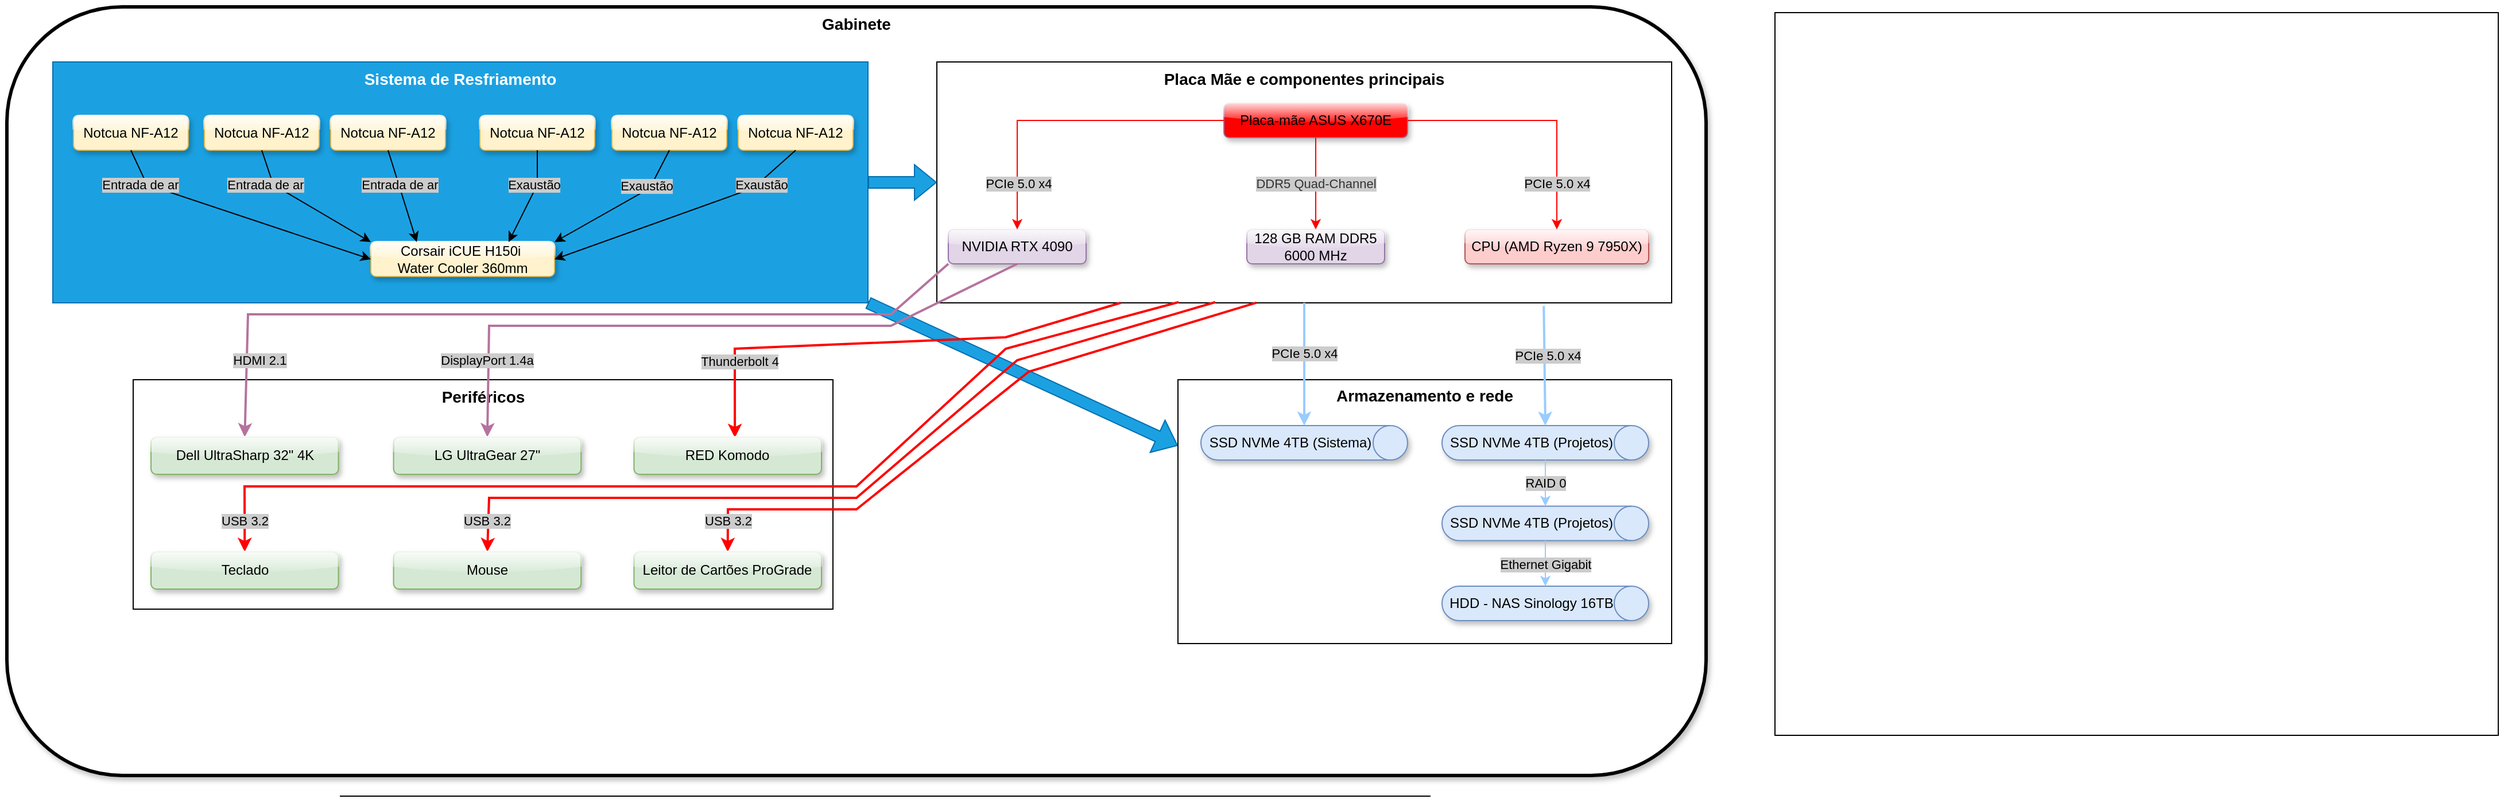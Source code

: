 <mxfile version="26.1.0">
  <diagram name="Página-1" id="w-pWxgsOLJgiRa241B7u">
    <mxGraphModel dx="2140" dy="653" grid="1" gridSize="10" guides="1" tooltips="1" connect="1" arrows="1" fold="1" page="1" pageScale="1" pageWidth="827" pageHeight="1169" math="0" shadow="0">
      <root>
        <mxCell id="0" />
        <mxCell id="1" parent="0" />
        <mxCell id="-jeQGTVYPXbO6OJHoNEM-46" value="Gabinete" style="rounded=1;whiteSpace=wrap;html=1;fontSize=14;fontStyle=1;verticalAlign=top;labelBackgroundColor=default;glass=0;shadow=1;strokeWidth=3;" vertex="1" parent="1">
          <mxGeometry x="-200" y="32" width="1480" height="670" as="geometry" />
        </mxCell>
        <mxCell id="-jeQGTVYPXbO6OJHoNEM-153" value="" style="shape=flexArrow;endArrow=classic;html=1;rounded=0;exitX=1;exitY=1;exitDx=0;exitDy=0;entryX=0;entryY=0.25;entryDx=0;entryDy=0;fillColor=#1ba1e2;strokeColor=#006EAF;" edge="1" parent="1" source="-jeQGTVYPXbO6OJHoNEM-1" target="-jeQGTVYPXbO6OJHoNEM-4">
          <mxGeometry width="50" height="50" relative="1" as="geometry">
            <mxPoint x="650" y="426.67" as="sourcePoint" />
            <mxPoint x="710" y="426.67" as="targetPoint" />
          </mxGeometry>
        </mxCell>
        <mxCell id="-jeQGTVYPXbO6OJHoNEM-2" value="Placa Mãe e componentes principais" style="rounded=0;whiteSpace=wrap;html=1;verticalAlign=top;fontSize=14;fontStyle=1" vertex="1" parent="1">
          <mxGeometry x="610" y="80" width="640" height="210" as="geometry" />
        </mxCell>
        <mxCell id="-jeQGTVYPXbO6OJHoNEM-4" value="&lt;div&gt;&lt;br&gt;&lt;/div&gt;&lt;div&gt;&lt;br&gt;&lt;/div&gt;Armazenamento e rede" style="rounded=0;whiteSpace=wrap;html=1;glass=0;labelPosition=center;verticalLabelPosition=middle;align=center;verticalAlign=top;horizontal=1;spacingTop=-35;fontStyle=1;fontSize=14;" vertex="1" parent="1">
          <mxGeometry x="820" y="357" width="430" height="230" as="geometry" />
        </mxCell>
        <mxCell id="-jeQGTVYPXbO6OJHoNEM-1" value="Sistema de Resfriamento" style="rounded=0;whiteSpace=wrap;html=1;fontSize=14;fontStyle=1;verticalAlign=top;fillColor=#1ba1e2;fontColor=#ffffff;strokeColor=#006EAF;" vertex="1" parent="1">
          <mxGeometry x="-160" y="80" width="710" height="210" as="geometry" />
        </mxCell>
        <mxCell id="-jeQGTVYPXbO6OJHoNEM-3" value="Periféricos" style="rounded=0;whiteSpace=wrap;html=1;labelPosition=center;verticalLabelPosition=middle;align=center;verticalAlign=top;fontStyle=1;fontSize=14;" vertex="1" parent="1">
          <mxGeometry x="-90" y="357" width="609.5" height="200" as="geometry" />
        </mxCell>
        <mxCell id="-jeQGTVYPXbO6OJHoNEM-11" value="SSD NVMe 4TB (Sistema)" style="shape=cylinder3;whiteSpace=wrap;html=1;boundedLbl=1;backgroundOutline=1;size=15;direction=south;fillColor=#dae8fc;strokeColor=#6c8ebf;shadow=1;rounded=1;glass=1;align=center;verticalAlign=middle;fontFamily=Helvetica;fontSize=12;fontColor=default;gradientColor=none;" vertex="1" parent="1">
          <mxGeometry x="840" y="397" width="180" height="30" as="geometry" />
        </mxCell>
        <mxCell id="-jeQGTVYPXbO6OJHoNEM-12" value="HDD - NAS Sinology 16TB" style="shape=cylinder3;whiteSpace=wrap;html=1;boundedLbl=1;backgroundOutline=1;size=15;direction=south;fillColor=#dae8fc;strokeColor=#6c8ebf;shadow=1;rounded=1;glass=1;align=center;verticalAlign=middle;fontFamily=Helvetica;fontSize=12;fontColor=default;gradientColor=none;" vertex="1" parent="1">
          <mxGeometry x="1050" y="537" width="180" height="30" as="geometry" />
        </mxCell>
        <mxCell id="-jeQGTVYPXbO6OJHoNEM-14" value="Placa-mãe ASUS X670E" style="rounded=1;whiteSpace=wrap;html=1;fillColor=#FF0000;strokeColor=#9673a6;glass=1;shadow=1;" vertex="1" parent="1">
          <mxGeometry x="860" y="116" width="160" height="30" as="geometry" />
        </mxCell>
        <mxCell id="-jeQGTVYPXbO6OJHoNEM-15" value="NVIDIA RTX 4090" style="rounded=1;whiteSpace=wrap;html=1;fillColor=#e1d5e7;strokeColor=#9673a6;glass=1;shadow=1;" vertex="1" parent="1">
          <mxGeometry x="620" y="226" width="120" height="30" as="geometry" />
        </mxCell>
        <mxCell id="-jeQGTVYPXbO6OJHoNEM-16" value="128 GB RAM DDR5 6000 MHz" style="rounded=1;whiteSpace=wrap;html=1;fillColor=#e1d5e7;strokeColor=#9673a6;glass=1;shadow=1;" vertex="1" parent="1">
          <mxGeometry x="880" y="226" width="120" height="30" as="geometry" />
        </mxCell>
        <mxCell id="-jeQGTVYPXbO6OJHoNEM-18" value="CPU (AMD Ryzen 9 7950X)" style="rounded=1;whiteSpace=wrap;html=1;fillColor=#FFCCCC;strokeColor=#b85450;glass=1;shadow=1;" vertex="1" parent="1">
          <mxGeometry x="1070" y="226" width="160" height="30" as="geometry" />
        </mxCell>
        <mxCell id="-jeQGTVYPXbO6OJHoNEM-95" value="" style="group" vertex="1" connectable="0" parent="1">
          <mxGeometry x="-142" y="127" width="679" height="140" as="geometry" />
        </mxCell>
        <mxCell id="-jeQGTVYPXbO6OJHoNEM-44" value="Corsair iCUE H150i&amp;nbsp;&lt;div&gt;Water Cooler 360mm&lt;/div&gt;" style="rounded=1;whiteSpace=wrap;html=1;fillColor=#fff2cc;strokeColor=#d6b656;glass=1;shadow=1;" vertex="1" parent="-jeQGTVYPXbO6OJHoNEM-95">
          <mxGeometry x="259" y="110" width="160" height="30" as="geometry" />
        </mxCell>
        <mxCell id="-jeQGTVYPXbO6OJHoNEM-45" value="&lt;font&gt;Notcua NF-A12&lt;/font&gt;" style="rounded=1;whiteSpace=wrap;html=1;fillColor=#fff2cc;strokeColor=#d6b656;glass=1;shadow=1;" vertex="1" parent="-jeQGTVYPXbO6OJHoNEM-95">
          <mxGeometry width="100" height="30" as="geometry" />
        </mxCell>
        <mxCell id="-jeQGTVYPXbO6OJHoNEM-51" value="&lt;font&gt;Notcua NF-A12&lt;/font&gt;" style="rounded=1;whiteSpace=wrap;html=1;fillColor=#fff2cc;strokeColor=#d6b656;glass=1;shadow=1;" vertex="1" parent="-jeQGTVYPXbO6OJHoNEM-95">
          <mxGeometry x="114" width="100" height="30" as="geometry" />
        </mxCell>
        <mxCell id="-jeQGTVYPXbO6OJHoNEM-52" value="&lt;font&gt;Notcua NF-A12&lt;/font&gt;" style="rounded=1;whiteSpace=wrap;html=1;fillColor=#fff2cc;strokeColor=#d6b656;glass=1;shadow=1;" vertex="1" parent="-jeQGTVYPXbO6OJHoNEM-95">
          <mxGeometry x="224" width="100" height="30" as="geometry" />
        </mxCell>
        <mxCell id="-jeQGTVYPXbO6OJHoNEM-53" value="&lt;font&gt;Notcua NF-A12&lt;/font&gt;" style="rounded=1;whiteSpace=wrap;html=1;fillColor=#fff2cc;strokeColor=#d6b656;glass=1;shadow=1;" vertex="1" parent="-jeQGTVYPXbO6OJHoNEM-95">
          <mxGeometry x="354" width="100" height="30" as="geometry" />
        </mxCell>
        <mxCell id="-jeQGTVYPXbO6OJHoNEM-54" value="&lt;font&gt;Notcua NF-A12&lt;/font&gt;" style="rounded=1;whiteSpace=wrap;html=1;fillColor=#fff2cc;strokeColor=#d6b656;glass=1;shadow=1;" vertex="1" parent="-jeQGTVYPXbO6OJHoNEM-95">
          <mxGeometry x="469" width="100" height="30" as="geometry" />
        </mxCell>
        <mxCell id="-jeQGTVYPXbO6OJHoNEM-55" value="&lt;font&gt;Notcua NF-A12&lt;/font&gt;" style="rounded=1;whiteSpace=wrap;html=1;fillColor=#fff2cc;strokeColor=#d6b656;glass=1;shadow=1;" vertex="1" parent="-jeQGTVYPXbO6OJHoNEM-95">
          <mxGeometry x="579" width="100" height="30" as="geometry" />
        </mxCell>
        <mxCell id="-jeQGTVYPXbO6OJHoNEM-56" value="" style="endArrow=classic;html=1;rounded=0;exitX=0.5;exitY=1;exitDx=0;exitDy=0;entryX=0;entryY=0.5;entryDx=0;entryDy=0;spacingLeft=0;spacingTop=6;" edge="1" parent="-jeQGTVYPXbO6OJHoNEM-95" source="-jeQGTVYPXbO6OJHoNEM-45" target="-jeQGTVYPXbO6OJHoNEM-44">
          <mxGeometry relative="1" as="geometry">
            <mxPoint x="224" y="100" as="sourcePoint" />
            <mxPoint x="324" y="100" as="targetPoint" />
            <Array as="points">
              <mxPoint x="64" y="60" />
            </Array>
          </mxGeometry>
        </mxCell>
        <mxCell id="-jeQGTVYPXbO6OJHoNEM-57" value="Entrada de ar" style="edgeLabel;resizable=0;html=1;;align=center;verticalAlign=middle;labelBackgroundColor=#CCCCCC;" connectable="0" vertex="1" parent="-jeQGTVYPXbO6OJHoNEM-56">
          <mxGeometry relative="1" as="geometry">
            <mxPoint x="-88" y="-28" as="offset" />
          </mxGeometry>
        </mxCell>
        <mxCell id="-jeQGTVYPXbO6OJHoNEM-60" value="" style="endArrow=classic;html=1;rounded=0;exitX=0.5;exitY=1;exitDx=0;exitDy=0;entryX=0;entryY=0;entryDx=0;entryDy=0;spacingLeft=0;spacingTop=6;" edge="1" parent="-jeQGTVYPXbO6OJHoNEM-95" source="-jeQGTVYPXbO6OJHoNEM-51" target="-jeQGTVYPXbO6OJHoNEM-44">
          <mxGeometry relative="1" as="geometry">
            <mxPoint x="74" y="40" as="sourcePoint" />
            <mxPoint x="297" y="125" as="targetPoint" />
            <Array as="points">
              <mxPoint x="174" y="60" />
            </Array>
          </mxGeometry>
        </mxCell>
        <mxCell id="-jeQGTVYPXbO6OJHoNEM-61" value="Entrada de ar" style="edgeLabel;resizable=0;html=1;;align=center;verticalAlign=middle;labelBackgroundColor=#CCCCCC;" connectable="0" vertex="1" parent="-jeQGTVYPXbO6OJHoNEM-60">
          <mxGeometry relative="1" as="geometry">
            <mxPoint x="-36" y="-17" as="offset" />
          </mxGeometry>
        </mxCell>
        <mxCell id="-jeQGTVYPXbO6OJHoNEM-62" value="" style="endArrow=classic;html=1;rounded=0;exitX=0.5;exitY=1;exitDx=0;exitDy=0;entryX=0.25;entryY=0;entryDx=0;entryDy=0;spacingLeft=0;spacingTop=6;" edge="1" parent="-jeQGTVYPXbO6OJHoNEM-95" source="-jeQGTVYPXbO6OJHoNEM-52" target="-jeQGTVYPXbO6OJHoNEM-44">
          <mxGeometry relative="1" as="geometry">
            <mxPoint x="84" y="50" as="sourcePoint" />
            <mxPoint x="307" y="135" as="targetPoint" />
            <Array as="points" />
          </mxGeometry>
        </mxCell>
        <mxCell id="-jeQGTVYPXbO6OJHoNEM-63" value="Entrada de ar" style="edgeLabel;resizable=0;html=1;;align=center;verticalAlign=middle;labelBackgroundColor=#CCCCCC;" connectable="0" vertex="1" parent="-jeQGTVYPXbO6OJHoNEM-62">
          <mxGeometry relative="1" as="geometry">
            <mxPoint x="-3" y="-10" as="offset" />
          </mxGeometry>
        </mxCell>
        <mxCell id="-jeQGTVYPXbO6OJHoNEM-64" value="" style="endArrow=classic;html=1;rounded=0;exitX=0.5;exitY=1;exitDx=0;exitDy=0;entryX=1;entryY=0.5;entryDx=0;entryDy=0;spacingLeft=0;spacingTop=6;" edge="1" parent="-jeQGTVYPXbO6OJHoNEM-95" source="-jeQGTVYPXbO6OJHoNEM-55" target="-jeQGTVYPXbO6OJHoNEM-44">
          <mxGeometry relative="1" as="geometry">
            <mxPoint x="94" y="60" as="sourcePoint" />
            <mxPoint x="317" y="145" as="targetPoint" />
            <Array as="points">
              <mxPoint x="592" y="63" />
            </Array>
          </mxGeometry>
        </mxCell>
        <mxCell id="-jeQGTVYPXbO6OJHoNEM-65" value="Exaustão" style="edgeLabel;resizable=0;html=1;;align=center;verticalAlign=middle;labelBackgroundColor=#CCCCCC;" connectable="0" vertex="1" parent="-jeQGTVYPXbO6OJHoNEM-64">
          <mxGeometry relative="1" as="geometry">
            <mxPoint x="70" y="-26" as="offset" />
          </mxGeometry>
        </mxCell>
        <mxCell id="-jeQGTVYPXbO6OJHoNEM-66" value="" style="endArrow=classic;html=1;rounded=0;exitX=0.5;exitY=1;exitDx=0;exitDy=0;entryX=1;entryY=0;entryDx=0;entryDy=0;spacingLeft=0;spacingTop=6;" edge="1" parent="-jeQGTVYPXbO6OJHoNEM-95" source="-jeQGTVYPXbO6OJHoNEM-54" target="-jeQGTVYPXbO6OJHoNEM-44">
          <mxGeometry relative="1" as="geometry">
            <mxPoint x="624" y="40" as="sourcePoint" />
            <mxPoint x="457" y="125" as="targetPoint" />
            <Array as="points">
              <mxPoint x="502" y="63" />
            </Array>
          </mxGeometry>
        </mxCell>
        <mxCell id="-jeQGTVYPXbO6OJHoNEM-67" value="Exaustão" style="edgeLabel;resizable=0;html=1;;align=center;verticalAlign=middle;labelBackgroundColor=#CCCCCC;" connectable="0" vertex="1" parent="-jeQGTVYPXbO6OJHoNEM-66">
          <mxGeometry relative="1" as="geometry">
            <mxPoint x="22" y="-17" as="offset" />
          </mxGeometry>
        </mxCell>
        <mxCell id="-jeQGTVYPXbO6OJHoNEM-68" value="" style="endArrow=classic;html=1;rounded=0;exitX=0.5;exitY=1;exitDx=0;exitDy=0;entryX=0.75;entryY=0;entryDx=0;entryDy=0;spacingLeft=0;spacingTop=6;" edge="1" parent="-jeQGTVYPXbO6OJHoNEM-95" source="-jeQGTVYPXbO6OJHoNEM-53" target="-jeQGTVYPXbO6OJHoNEM-44">
          <mxGeometry relative="1" as="geometry">
            <mxPoint x="514" y="40" as="sourcePoint" />
            <mxPoint x="457" y="110" as="targetPoint" />
            <Array as="points">
              <mxPoint x="404" y="60" />
            </Array>
          </mxGeometry>
        </mxCell>
        <mxCell id="-jeQGTVYPXbO6OJHoNEM-69" value="Exaustão" style="edgeLabel;resizable=0;html=1;;align=center;verticalAlign=middle;labelBackgroundColor=#CCCCCC;" connectable="0" vertex="1" parent="-jeQGTVYPXbO6OJHoNEM-68">
          <mxGeometry relative="1" as="geometry">
            <mxPoint x="3" y="-12" as="offset" />
          </mxGeometry>
        </mxCell>
        <mxCell id="-jeQGTVYPXbO6OJHoNEM-100" value="" style="endArrow=classic;html=1;rounded=0;exitX=0;exitY=1;exitDx=0;exitDy=0;entryX=0.5;entryY=0;entryDx=0;entryDy=0;strokeColor=#B5739D;strokeWidth=2;" edge="1" parent="1" source="-jeQGTVYPXbO6OJHoNEM-15" target="-jeQGTVYPXbO6OJHoNEM-82">
          <mxGeometry relative="1" as="geometry">
            <mxPoint x="250" y="320" as="sourcePoint" />
            <mxPoint x="-3" y="410" as="targetPoint" />
            <Array as="points">
              <mxPoint x="570" y="300" />
              <mxPoint x="10" y="300" />
            </Array>
          </mxGeometry>
        </mxCell>
        <mxCell id="-jeQGTVYPXbO6OJHoNEM-101" value="HDMI 2.1" style="edgeLabel;resizable=0;html=1;;align=center;verticalAlign=middle;labelBackgroundColor=#CCCCCC;" connectable="0" vertex="1" parent="-jeQGTVYPXbO6OJHoNEM-100">
          <mxGeometry relative="1" as="geometry">
            <mxPoint x="-250" y="40" as="offset" />
          </mxGeometry>
        </mxCell>
        <mxCell id="-jeQGTVYPXbO6OJHoNEM-102" value="" style="endArrow=classic;html=1;rounded=0;exitX=0.5;exitY=1;exitDx=0;exitDy=0;entryX=0.5;entryY=0;entryDx=0;entryDy=0;strokeColor=#B5739D;strokeWidth=2;" edge="1" parent="1" source="-jeQGTVYPXbO6OJHoNEM-15" target="-jeQGTVYPXbO6OJHoNEM-83">
          <mxGeometry relative="1" as="geometry">
            <mxPoint x="350" y="300" as="sourcePoint" />
            <mxPoint x="450" y="300" as="targetPoint" />
            <Array as="points">
              <mxPoint x="570" y="310" />
              <mxPoint x="220" y="310" />
            </Array>
          </mxGeometry>
        </mxCell>
        <mxCell id="-jeQGTVYPXbO6OJHoNEM-103" value="DisplayPort 1.4a" style="edgeLabel;resizable=0;html=1;;align=center;verticalAlign=middle;labelBackgroundColor=#CCCCCC;" connectable="0" vertex="1" parent="-jeQGTVYPXbO6OJHoNEM-102">
          <mxGeometry relative="1" as="geometry">
            <mxPoint x="-190" y="30" as="offset" />
          </mxGeometry>
        </mxCell>
        <mxCell id="-jeQGTVYPXbO6OJHoNEM-104" value="" style="endArrow=classic;html=1;rounded=0;exitX=0.25;exitY=1;exitDx=0;exitDy=0;entryX=0.538;entryY=0.018;entryDx=0;entryDy=0;entryPerimeter=0;strokeColor=#FF0000;strokeWidth=2;" edge="1" parent="1" source="-jeQGTVYPXbO6OJHoNEM-2" target="-jeQGTVYPXbO6OJHoNEM-84">
          <mxGeometry relative="1" as="geometry">
            <mxPoint x="860" y="277" as="sourcePoint" />
            <mxPoint x="119" y="370" as="targetPoint" />
            <Array as="points">
              <mxPoint x="670" y="320" />
              <mxPoint x="434" y="330" />
            </Array>
          </mxGeometry>
        </mxCell>
        <mxCell id="-jeQGTVYPXbO6OJHoNEM-105" value="Thunderbolt 4" style="edgeLabel;resizable=0;html=1;;align=center;verticalAlign=middle;labelBackgroundColor=#CCCCCC;" connectable="0" vertex="1" parent="-jeQGTVYPXbO6OJHoNEM-104">
          <mxGeometry relative="1" as="geometry">
            <mxPoint x="-128" y="16" as="offset" />
          </mxGeometry>
        </mxCell>
        <mxCell id="-jeQGTVYPXbO6OJHoNEM-108" value="" style="endArrow=classic;html=1;rounded=0;exitX=0.329;exitY=0.997;exitDx=0;exitDy=0;entryX=0.5;entryY=0;entryDx=0;entryDy=0;strokeColor=#FF0000;exitPerimeter=0;strokeWidth=2;" edge="1" parent="1" source="-jeQGTVYPXbO6OJHoNEM-2" target="-jeQGTVYPXbO6OJHoNEM-89">
          <mxGeometry relative="1" as="geometry">
            <mxPoint x="800" y="277" as="sourcePoint" />
            <mxPoint x="-64" y="370" as="targetPoint" />
            <Array as="points">
              <mxPoint x="670" y="330" />
              <mxPoint x="540" y="450" />
              <mxPoint x="7" y="450" />
            </Array>
          </mxGeometry>
        </mxCell>
        <mxCell id="-jeQGTVYPXbO6OJHoNEM-110" value="" style="endArrow=classic;html=1;rounded=0;exitX=0.379;exitY=0.997;exitDx=0;exitDy=0;strokeColor=#FF0000;entryX=0.5;entryY=0;entryDx=0;entryDy=0;exitPerimeter=0;strokeWidth=2;" edge="1" parent="1" source="-jeQGTVYPXbO6OJHoNEM-2" target="-jeQGTVYPXbO6OJHoNEM-90">
          <mxGeometry relative="1" as="geometry">
            <mxPoint x="1120" y="277" as="sourcePoint" />
            <mxPoint x="300" y="507" as="targetPoint" />
            <Array as="points">
              <mxPoint x="680" y="340" />
              <mxPoint x="540" y="460" />
              <mxPoint x="220" y="460" />
            </Array>
          </mxGeometry>
        </mxCell>
        <mxCell id="-jeQGTVYPXbO6OJHoNEM-112" value="" style="endArrow=classic;html=1;rounded=0;exitX=0.435;exitY=0.999;exitDx=0;exitDy=0;entryX=0.5;entryY=0;entryDx=0;entryDy=0;strokeColor=#FF0000;exitPerimeter=0;strokeWidth=2;" edge="1" parent="1" source="-jeQGTVYPXbO6OJHoNEM-2" target="-jeQGTVYPXbO6OJHoNEM-86">
          <mxGeometry relative="1" as="geometry">
            <mxPoint x="1120" y="277" as="sourcePoint" />
            <mxPoint x="-64" y="470" as="targetPoint" />
            <Array as="points">
              <mxPoint x="690" y="350" />
              <mxPoint x="540" y="470" />
              <mxPoint x="428" y="470" />
            </Array>
          </mxGeometry>
        </mxCell>
        <mxCell id="-jeQGTVYPXbO6OJHoNEM-113" value="USB 3.2" style="edgeLabel;resizable=0;html=1;;align=center;verticalAlign=middle;labelBackgroundColor=#CCCCCC;" connectable="0" vertex="1" parent="-jeQGTVYPXbO6OJHoNEM-112">
          <mxGeometry relative="1" as="geometry">
            <mxPoint x="-631" y="88" as="offset" />
          </mxGeometry>
        </mxCell>
        <mxCell id="-jeQGTVYPXbO6OJHoNEM-117" value="" style="group" vertex="1" connectable="0" parent="1">
          <mxGeometry x="-74.5" y="407" width="584" height="132.5" as="geometry" />
        </mxCell>
        <mxCell id="-jeQGTVYPXbO6OJHoNEM-82" value="&lt;font&gt;Dell UltraSharp 32&quot; 4K&lt;/font&gt;" style="rounded=1;whiteSpace=wrap;html=1;fillColor=#d5e8d4;strokeColor=#82b366;glass=1;shadow=1;" vertex="1" parent="-jeQGTVYPXbO6OJHoNEM-117">
          <mxGeometry width="163.288" height="32.5" as="geometry" />
        </mxCell>
        <mxCell id="-jeQGTVYPXbO6OJHoNEM-83" value="LG UltraGear 27&quot;&lt;span style=&quot;color: rgba(0, 0, 0, 0); font-family: monospace; font-size: 0px; text-align: start; text-wrap-mode: nowrap;&quot;&gt;%3CmxGraphModel%3E%3Croot%3E%3CmxCell%20id%3D%220%22%2F%3E%3CmxCell%20id%3D%221%22%20parent%3D%220%22%2F%3E%3CmxCell%20id%3D%222%22%20value%3D%22%26lt%3Bfont%26gt%3BDell%20UltraSharp%2032%26quot%3B%204K%26lt%3B%2Ffont%26gt%3B%22%20style%3D%22rounded%3D1%3BwhiteSpace%3Dwrap%3Bhtml%3D1%3BfillColor%3D%23fff2cc%3BstrokeColor%3D%23d6b656%3Bglass%3D1%3Bshadow%3D1%3B%22%20vertex%3D%221%22%20parent%3D%221%22%3E%3CmxGeometry%20x%3D%22-150%22%20y%3D%22360%22%20width%3D%22100%22%20height%3D%2230%22%20as%3D%22geometry%22%2F%3E%3C%2FmxCell%3E%3C%2Froot%3E%3C%2FmxGraphModel%3E&lt;/span&gt;" style="rounded=1;whiteSpace=wrap;html=1;fillColor=#d5e8d4;strokeColor=#82b366;glass=1;shadow=1;" vertex="1" parent="-jeQGTVYPXbO6OJHoNEM-117">
          <mxGeometry x="211.311" width="163.288" height="32.5" as="geometry" />
        </mxCell>
        <mxCell id="-jeQGTVYPXbO6OJHoNEM-84" value="RED Komodo" style="rounded=1;whiteSpace=wrap;html=1;fillColor=#d5e8d4;strokeColor=#82b366;glass=1;shadow=1;" vertex="1" parent="-jeQGTVYPXbO6OJHoNEM-117">
          <mxGeometry x="420.708" width="163.288" height="32.5" as="geometry" />
        </mxCell>
        <mxCell id="-jeQGTVYPXbO6OJHoNEM-86" value="&lt;font&gt;Leitor de Cartões ProGrade&lt;/font&gt;" style="rounded=1;whiteSpace=wrap;html=1;fillColor=#d5e8d4;strokeColor=#82b366;glass=1;shadow=1;" vertex="1" parent="-jeQGTVYPXbO6OJHoNEM-117">
          <mxGeometry x="420.712" y="100" width="163.288" height="32.5" as="geometry" />
        </mxCell>
        <mxCell id="-jeQGTVYPXbO6OJHoNEM-89" value="&lt;font&gt;Teclado&lt;/font&gt;" style="rounded=1;whiteSpace=wrap;html=1;fillColor=#d5e8d4;strokeColor=#82b366;glass=1;shadow=1;" vertex="1" parent="-jeQGTVYPXbO6OJHoNEM-117">
          <mxGeometry y="100" width="163.288" height="32.5" as="geometry" />
        </mxCell>
        <mxCell id="-jeQGTVYPXbO6OJHoNEM-90" value="&lt;font&gt;Mouse&lt;/font&gt;" style="rounded=1;whiteSpace=wrap;html=1;fillColor=#d5e8d4;strokeColor=#82b366;glass=1;shadow=1;" vertex="1" parent="-jeQGTVYPXbO6OJHoNEM-117">
          <mxGeometry x="211.311" y="100" width="163.288" height="32.5" as="geometry" />
        </mxCell>
        <mxCell id="-jeQGTVYPXbO6OJHoNEM-128" value="USB 3.2" style="edgeLabel;resizable=0;html=1;;align=center;verticalAlign=middle;labelBackgroundColor=#CCCCCC;" connectable="0" vertex="1" parent="-jeQGTVYPXbO6OJHoNEM-117">
          <mxGeometry x="502.35" y="72.997" as="geometry" />
        </mxCell>
        <mxCell id="-jeQGTVYPXbO6OJHoNEM-122" value="" style="endArrow=none;html=1;rounded=0;" edge="1" parent="1">
          <mxGeometry width="50" height="50" relative="1" as="geometry">
            <mxPoint x="90" y="720" as="sourcePoint" />
            <mxPoint x="1040" y="720" as="targetPoint" />
          </mxGeometry>
        </mxCell>
        <mxCell id="-jeQGTVYPXbO6OJHoNEM-123" value="SSD NVMe 4TB (Projetos)" style="shape=cylinder3;whiteSpace=wrap;html=1;boundedLbl=1;backgroundOutline=1;size=15;direction=south;fillColor=#dae8fc;strokeColor=#6c8ebf;shadow=1;rounded=1;glass=1;align=center;verticalAlign=middle;fontFamily=Helvetica;fontSize=12;fontColor=default;gradientColor=none;" vertex="1" parent="1">
          <mxGeometry x="1050" y="397" width="180" height="30" as="geometry" />
        </mxCell>
        <mxCell id="-jeQGTVYPXbO6OJHoNEM-124" value="SSD NVMe 4TB (Projetos)" style="shape=cylinder3;whiteSpace=wrap;html=1;boundedLbl=1;backgroundOutline=1;size=15;direction=south;fillColor=#dae8fc;strokeColor=#6c8ebf;shadow=1;rounded=1;glass=1;align=center;verticalAlign=middle;fontFamily=Helvetica;fontSize=12;fontColor=default;gradientColor=none;" vertex="1" parent="1">
          <mxGeometry x="1050" y="467.25" width="180" height="30" as="geometry" />
        </mxCell>
        <mxCell id="-jeQGTVYPXbO6OJHoNEM-127" value="USB 3.2" style="edgeLabel;resizable=0;html=1;;align=center;verticalAlign=middle;labelBackgroundColor=#CCCCCC;" connectable="0" vertex="1" parent="1">
          <mxGeometry x="217.5" y="480.247" as="geometry" />
        </mxCell>
        <mxCell id="-jeQGTVYPXbO6OJHoNEM-129" value="" style="endArrow=classic;html=1;rounded=0;exitX=0.5;exitY=1;exitDx=0;exitDy=0;entryX=0;entryY=0.5;entryDx=0;entryDy=0;entryPerimeter=0;strokeColor=#99CCFF;strokeWidth=2;" edge="1" parent="1" source="-jeQGTVYPXbO6OJHoNEM-2" target="-jeQGTVYPXbO6OJHoNEM-11">
          <mxGeometry relative="1" as="geometry">
            <mxPoint x="780" y="390" as="sourcePoint" />
            <mxPoint x="880" y="390" as="targetPoint" />
            <Array as="points" />
          </mxGeometry>
        </mxCell>
        <mxCell id="-jeQGTVYPXbO6OJHoNEM-130" value="PCIe 5.0 x4" style="edgeLabel;resizable=0;html=1;;align=center;verticalAlign=middle;labelBackgroundColor=#CCCCCC;" connectable="0" vertex="1" parent="-jeQGTVYPXbO6OJHoNEM-129">
          <mxGeometry relative="1" as="geometry">
            <mxPoint y="-10" as="offset" />
          </mxGeometry>
        </mxCell>
        <mxCell id="-jeQGTVYPXbO6OJHoNEM-132" value="" style="endArrow=classic;html=1;rounded=0;entryX=0;entryY=0.5;entryDx=0;entryDy=0;entryPerimeter=0;strokeColor=#99CCFF;exitX=0.826;exitY=1.013;exitDx=0;exitDy=0;exitPerimeter=0;strokeWidth=2;" edge="1" parent="1" source="-jeQGTVYPXbO6OJHoNEM-2" target="-jeQGTVYPXbO6OJHoNEM-123">
          <mxGeometry relative="1" as="geometry">
            <mxPoint x="1140" y="300" as="sourcePoint" />
            <mxPoint x="990" y="360" as="targetPoint" />
            <Array as="points" />
          </mxGeometry>
        </mxCell>
        <mxCell id="-jeQGTVYPXbO6OJHoNEM-133" value="PCIe 5.0 x4" style="edgeLabel;resizable=0;html=1;;align=center;verticalAlign=middle;labelBackgroundColor=#CCCCCC;" connectable="0" vertex="1" parent="-jeQGTVYPXbO6OJHoNEM-132">
          <mxGeometry relative="1" as="geometry">
            <mxPoint x="2" y="-9" as="offset" />
          </mxGeometry>
        </mxCell>
        <mxCell id="-jeQGTVYPXbO6OJHoNEM-136" value="" style="endArrow=classic;html=1;rounded=0;exitX=1;exitY=0.5;exitDx=0;exitDy=0;exitPerimeter=0;strokeColor=#99CCFF;" edge="1" parent="1" source="-jeQGTVYPXbO6OJHoNEM-123" target="-jeQGTVYPXbO6OJHoNEM-124">
          <mxGeometry relative="1" as="geometry">
            <mxPoint x="890" y="417" as="sourcePoint" />
            <mxPoint x="990" y="417" as="targetPoint" />
          </mxGeometry>
        </mxCell>
        <mxCell id="-jeQGTVYPXbO6OJHoNEM-137" value="RAID 0" style="edgeLabel;resizable=0;html=1;;align=center;verticalAlign=middle;labelBackgroundColor=#CCCCCC;" connectable="0" vertex="1" parent="-jeQGTVYPXbO6OJHoNEM-136">
          <mxGeometry relative="1" as="geometry" />
        </mxCell>
        <mxCell id="-jeQGTVYPXbO6OJHoNEM-138" value="" style="endArrow=classic;html=1;rounded=0;exitX=1;exitY=0.5;exitDx=0;exitDy=0;exitPerimeter=0;entryX=0;entryY=0.5;entryDx=0;entryDy=0;entryPerimeter=0;strokeColor=#99CCFF;" edge="1" parent="1" source="-jeQGTVYPXbO6OJHoNEM-124" target="-jeQGTVYPXbO6OJHoNEM-12">
          <mxGeometry relative="1" as="geometry">
            <mxPoint x="890" y="487" as="sourcePoint" />
            <mxPoint x="990" y="487" as="targetPoint" />
          </mxGeometry>
        </mxCell>
        <mxCell id="-jeQGTVYPXbO6OJHoNEM-139" value="Ethernet Gigabit" style="edgeLabel;resizable=0;html=1;;align=center;verticalAlign=middle;labelBackgroundColor=#CCCCCC;" connectable="0" vertex="1" parent="-jeQGTVYPXbO6OJHoNEM-138">
          <mxGeometry relative="1" as="geometry" />
        </mxCell>
        <mxCell id="-jeQGTVYPXbO6OJHoNEM-143" value="" style="endArrow=classic;html=1;rounded=0;exitX=1;exitY=0.5;exitDx=0;exitDy=0;entryX=0.5;entryY=0;entryDx=0;entryDy=0;strokeColor=#FF0000;" edge="1" parent="1" source="-jeQGTVYPXbO6OJHoNEM-14" target="-jeQGTVYPXbO6OJHoNEM-18">
          <mxGeometry relative="1" as="geometry">
            <mxPoint x="1240" y="293" as="sourcePoint" />
            <mxPoint x="1150" y="436" as="targetPoint" />
            <Array as="points">
              <mxPoint x="1150" y="131" />
            </Array>
          </mxGeometry>
        </mxCell>
        <mxCell id="-jeQGTVYPXbO6OJHoNEM-144" value="PCIe 5.0 x4" style="edgeLabel;resizable=0;html=1;;align=center;verticalAlign=middle;labelBackgroundColor=#CCCCCC;" connectable="0" vertex="1" parent="-jeQGTVYPXbO6OJHoNEM-143">
          <mxGeometry relative="1" as="geometry">
            <mxPoint x="17" y="55" as="offset" />
          </mxGeometry>
        </mxCell>
        <mxCell id="-jeQGTVYPXbO6OJHoNEM-145" value="" style="endArrow=classic;html=1;rounded=0;exitX=0;exitY=0.5;exitDx=0;exitDy=0;entryX=0.5;entryY=0;entryDx=0;entryDy=0;strokeColor=#FF0000;" edge="1" parent="1" source="-jeQGTVYPXbO6OJHoNEM-14" target="-jeQGTVYPXbO6OJHoNEM-15">
          <mxGeometry relative="1" as="geometry">
            <mxPoint x="1030" y="141" as="sourcePoint" />
            <mxPoint x="1160" y="263" as="targetPoint" />
            <Array as="points">
              <mxPoint x="680" y="131" />
            </Array>
          </mxGeometry>
        </mxCell>
        <mxCell id="-jeQGTVYPXbO6OJHoNEM-146" value="PCIe 5.0 x4" style="edgeLabel;resizable=0;html=1;;align=center;verticalAlign=middle;labelBackgroundColor=#CCCCCC;" connectable="0" vertex="1" parent="-jeQGTVYPXbO6OJHoNEM-145">
          <mxGeometry relative="1" as="geometry">
            <mxPoint x="-42" y="55" as="offset" />
          </mxGeometry>
        </mxCell>
        <mxCell id="-jeQGTVYPXbO6OJHoNEM-147" value="" style="endArrow=classic;html=1;rounded=0;exitX=0.5;exitY=1;exitDx=0;exitDy=0;entryX=0.5;entryY=0;entryDx=0;entryDy=0;strokeColor=#FF0000;" edge="1" parent="1" source="-jeQGTVYPXbO6OJHoNEM-14" target="-jeQGTVYPXbO6OJHoNEM-16">
          <mxGeometry relative="1" as="geometry">
            <mxPoint x="810" y="276" as="sourcePoint" />
            <mxPoint x="910" y="276" as="targetPoint" />
            <Array as="points" />
          </mxGeometry>
        </mxCell>
        <mxCell id="-jeQGTVYPXbO6OJHoNEM-148" value="&lt;span style=&quot;color: rgb(51, 51, 51); text-wrap-mode: wrap;&quot;&gt;DDR5 Quad-Channel&lt;/span&gt;" style="edgeLabel;resizable=0;html=1;;align=center;verticalAlign=middle;labelBackgroundColor=#CCCCCC;" connectable="0" vertex="1" parent="-jeQGTVYPXbO6OJHoNEM-147">
          <mxGeometry relative="1" as="geometry">
            <mxPoint as="offset" />
          </mxGeometry>
        </mxCell>
        <mxCell id="-jeQGTVYPXbO6OJHoNEM-151" value="" style="whiteSpace=wrap;html=1;aspect=fixed;" vertex="1" parent="1">
          <mxGeometry x="1340" y="37" width="630" height="630" as="geometry" />
        </mxCell>
        <mxCell id="-jeQGTVYPXbO6OJHoNEM-152" value="" style="shape=flexArrow;endArrow=classic;html=1;rounded=0;exitX=1;exitY=0.5;exitDx=0;exitDy=0;entryX=0;entryY=0.5;entryDx=0;entryDy=0;fillColor=#1ba1e2;strokeColor=#006EAF;" edge="1" parent="1" source="-jeQGTVYPXbO6OJHoNEM-1" target="-jeQGTVYPXbO6OJHoNEM-2">
          <mxGeometry width="50" height="50" relative="1" as="geometry">
            <mxPoint x="770" y="320" as="sourcePoint" />
            <mxPoint x="820" y="270" as="targetPoint" />
          </mxGeometry>
        </mxCell>
      </root>
    </mxGraphModel>
  </diagram>
</mxfile>
